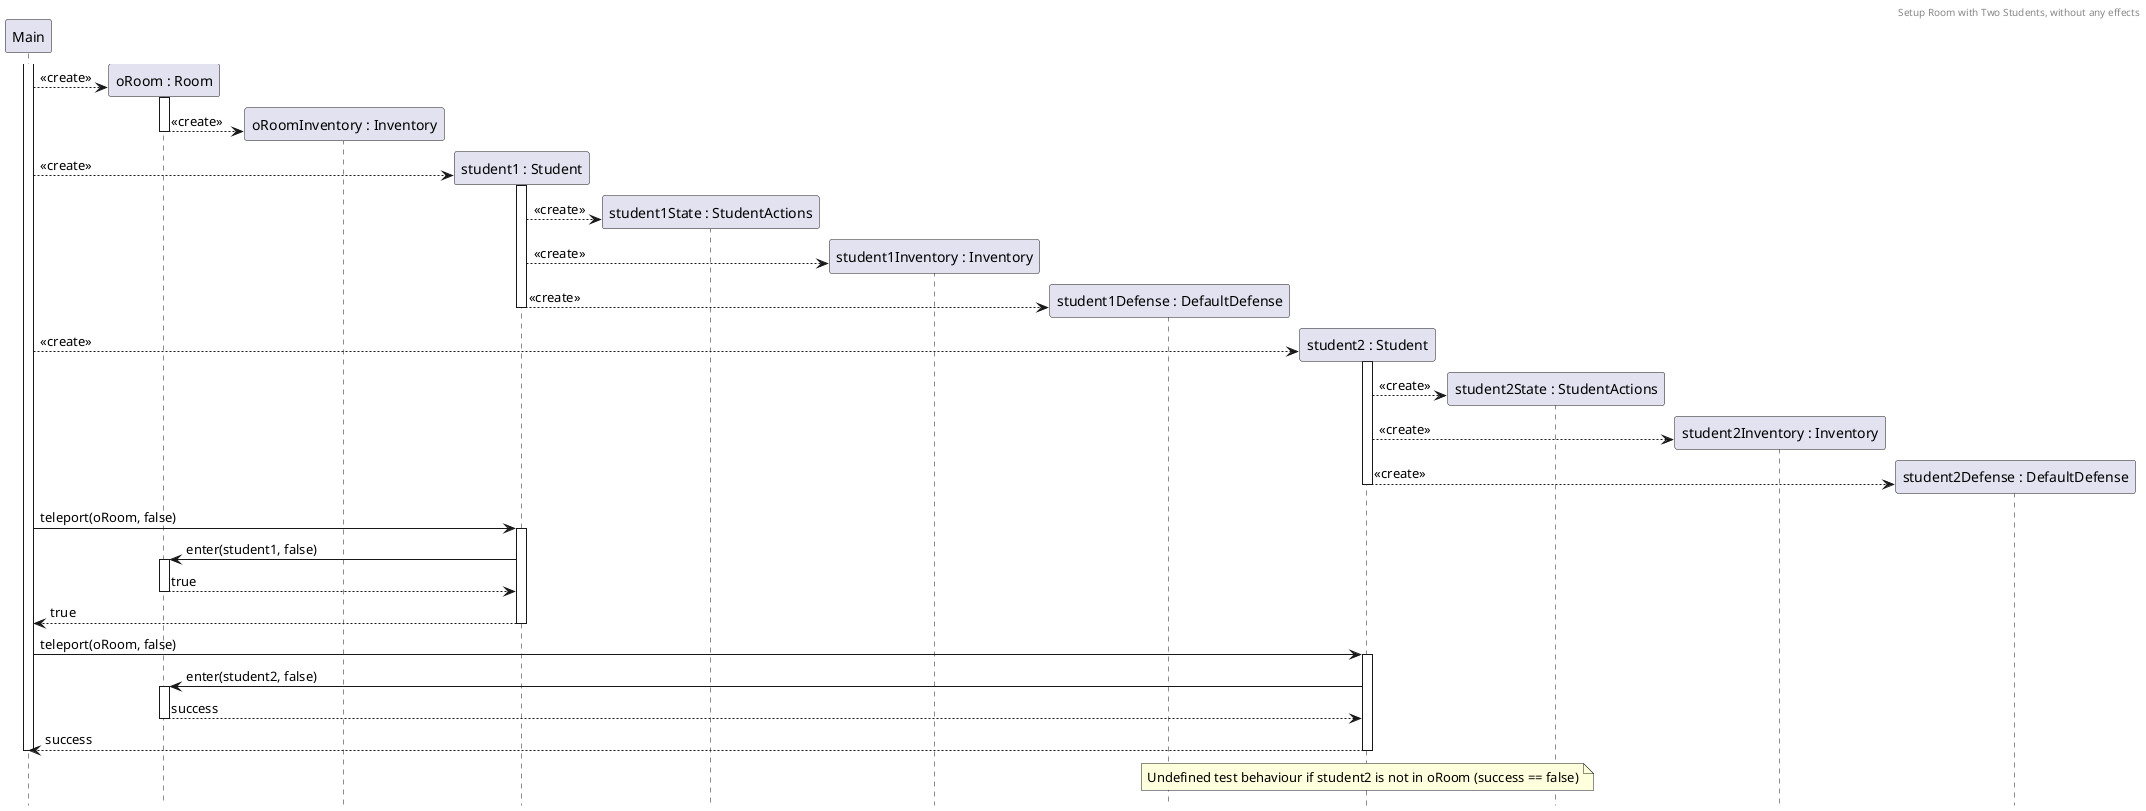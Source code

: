 @startuml RoomSplitWithNoEffects
header Setup Room with Two Students, without any effects
hide footbox

participant M as "Main"
activate M
create R1 as "oRoom : Room"
M --> R1 :  <<create>>
activate R1
create R1I as "oRoomInventory : Inventory"
R1 --> R1I --: <<create>>

create S1 as "student1 : Student"
M --> S1 ++: <<create>>
create S1S as "student1State : StudentActions"
S1 --> S1S : <<create>>
create S1I as "student1Inventory : Inventory"
S1 --> S1I : <<create>>
create S1D as "student1Defense : DefaultDefense"
S1 --> S1D --: <<create>>
create S2 as "student2 : Student"
M --> S2 ++: <<create>>
create S2S as "student2State : StudentActions"
S2 --> S2S : <<create>>
create S2I as "student2Inventory : Inventory"
S2 --> S2I : <<create>>
create S2D as "student2Defense : DefaultDefense"
S2 --> S2D --: <<create>>

M -> S1 ++ : teleport(oRoom, false)
S1 -> R1 ++ : enter(student1, false)
return true
return true

M -> S2 ++ : teleport(oRoom, false)
S2 -> R1++: enter(student2, false)
return success
return success

note over S2 : Undefined test behaviour if student2 is not in oRoom (success == false)

deactivate M
@enduml

